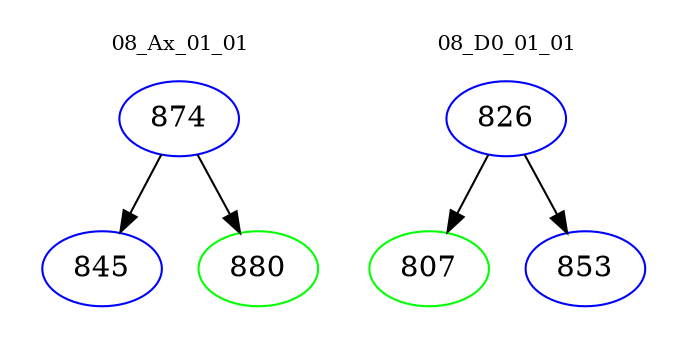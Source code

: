 digraph{
subgraph cluster_0 {
color = white
label = "08_Ax_01_01";
fontsize=10;
T0_874 [label="874", color="blue"]
T0_874 -> T0_845 [color="black"]
T0_845 [label="845", color="blue"]
T0_874 -> T0_880 [color="black"]
T0_880 [label="880", color="green"]
}
subgraph cluster_1 {
color = white
label = "08_D0_01_01";
fontsize=10;
T1_826 [label="826", color="blue"]
T1_826 -> T1_807 [color="black"]
T1_807 [label="807", color="green"]
T1_826 -> T1_853 [color="black"]
T1_853 [label="853", color="blue"]
}
}
